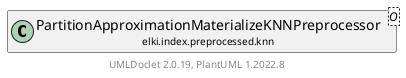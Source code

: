 @startuml
    remove .*\.(Instance|Par|Parameterizer|Factory)$
    set namespaceSeparator none
    hide empty fields
    hide empty methods

    class "<size:14>PartitionApproximationMaterializeKNNPreprocessor.Factory\n<size:10>elki.index.preprocessed.knn" as elki.index.preprocessed.knn.PartitionApproximationMaterializeKNNPreprocessor.Factory<O> [[PartitionApproximationMaterializeKNNPreprocessor.Factory.html]] {
        ~partitions: int
        -rnd: RandomFactory
        +Factory(int, Distance<? super O>, int, RandomFactory)
        +instantiate(Relation<O>): PartitionApproximationMaterializeKNNPreprocessor<O>
    }

    abstract class "<size:14>AbstractMaterializeKNNPreprocessor.Factory\n<size:10>elki.index.preprocessed.knn" as elki.index.preprocessed.knn.AbstractMaterializeKNNPreprocessor.Factory<O> [[AbstractMaterializeKNNPreprocessor.Factory.html]] {
        {abstract} +instantiate(Relation<O>): AbstractMaterializeKNNPreprocessor<O>
    }
    class "<size:14>PartitionApproximationMaterializeKNNPreprocessor\n<size:10>elki.index.preprocessed.knn" as elki.index.preprocessed.knn.PartitionApproximationMaterializeKNNPreprocessor<O> [[PartitionApproximationMaterializeKNNPreprocessor.html]]
    class "<size:14>PartitionApproximationMaterializeKNNPreprocessor.Factory.Par\n<size:10>elki.index.preprocessed.knn" as elki.index.preprocessed.knn.PartitionApproximationMaterializeKNNPreprocessor.Factory.Par<O> [[PartitionApproximationMaterializeKNNPreprocessor.Factory.Par.html]]

    elki.index.preprocessed.knn.AbstractMaterializeKNNPreprocessor.Factory <|-- elki.index.preprocessed.knn.PartitionApproximationMaterializeKNNPreprocessor.Factory
    elki.index.preprocessed.knn.PartitionApproximationMaterializeKNNPreprocessor +-- elki.index.preprocessed.knn.PartitionApproximationMaterializeKNNPreprocessor.Factory
    elki.index.preprocessed.knn.PartitionApproximationMaterializeKNNPreprocessor.Factory +-- elki.index.preprocessed.knn.PartitionApproximationMaterializeKNNPreprocessor.Factory.Par

    center footer UMLDoclet 2.0.19, PlantUML 1.2022.8
@enduml
